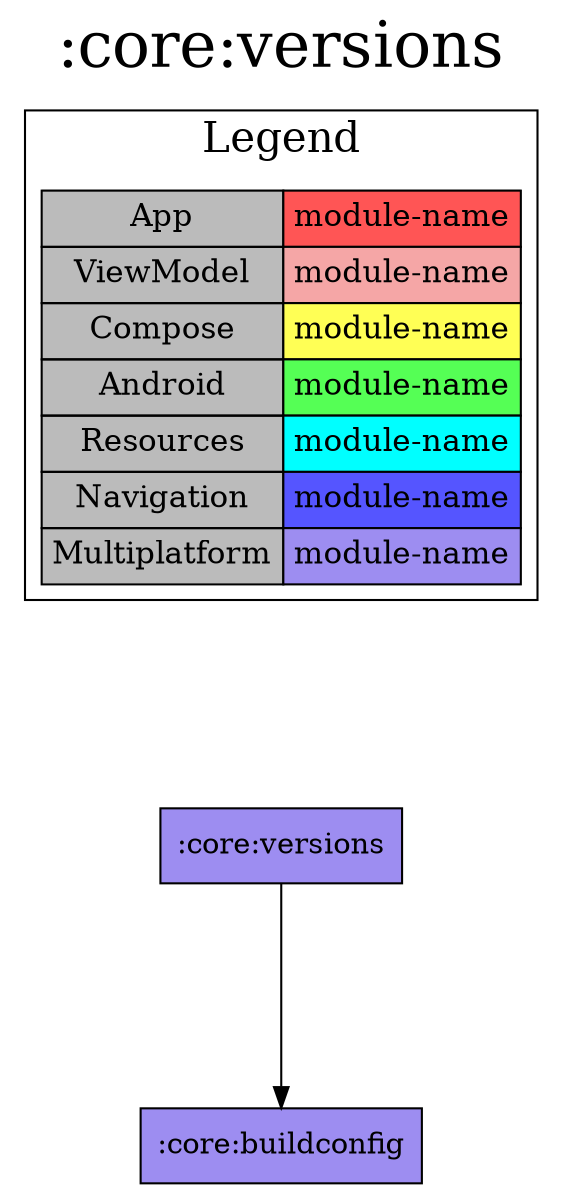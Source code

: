 digraph {
edge ["dir"="forward"]
graph ["dpi"="100","label"=":core:versions","labelloc"="t","fontsize"="30","ranksep"="1.5","rankdir"="TB"]
node ["style"="filled"]
":core:versions" ["fillcolor"="#9D8DF1","shape"="box"]
":core:buildconfig" ["fillcolor"="#9D8DF1","shape"="box"]
{
edge ["dir"="none"]
graph ["rank"="same"]
}
":core:versions" -> ":core:buildconfig"
subgraph "cluster_legend" {
edge ["dir"="none"]
graph ["label"="Legend","fontsize"="20"]
"Legend" ["style"="filled","fillcolor"="#bbbbbb","shape"="none","margin"="0","fontsize"="15","label"=<
<TABLE BORDER="0" CELLBORDER="1" CELLSPACING="0" CELLPADDING="4">
<TR><TD>App</TD><TD BGCOLOR="#FF5555">module-name</TD></TR>
<TR><TD>ViewModel</TD><TD BGCOLOR="#F5A6A6">module-name</TD></TR>
<TR><TD>Compose</TD><TD BGCOLOR="#FFFF55">module-name</TD></TR>
<TR><TD>Android</TD><TD BGCOLOR="#55FF55">module-name</TD></TR>
<TR><TD>Resources</TD><TD BGCOLOR="#00FFFF">module-name</TD></TR>
<TR><TD>Navigation</TD><TD BGCOLOR="#5555FF">module-name</TD></TR>
<TR><TD>Multiplatform</TD><TD BGCOLOR="#9D8DF1">module-name</TD></TR>
</TABLE>
>]
} -> ":core:versions" ["style"="invis"]
}